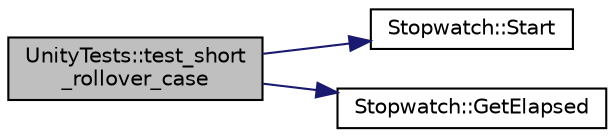 digraph "UnityTests::test_short_rollover_case"
{
  edge [fontname="Helvetica",fontsize="10",labelfontname="Helvetica",labelfontsize="10"];
  node [fontname="Helvetica",fontsize="10",shape=record];
  rankdir="LR";
  Node1 [label="UnityTests::test_short\l_rollover_case",height=0.2,width=0.4,color="black", fillcolor="grey75", style="filled" fontcolor="black"];
  Node1 -> Node2 [color="midnightblue",fontsize="10",style="solid",fontname="Helvetica"];
  Node2 [label="Stopwatch::Start",height=0.2,width=0.4,color="black", fillcolor="white", style="filled",URL="$classStopwatch.html#a63bb2ac4b01812050ff443f5379a7868",tooltip="Start timing."];
  Node1 -> Node3 [color="midnightblue",fontsize="10",style="solid",fontname="Helvetica"];
  Node3 [label="Stopwatch::GetElapsed",height=0.2,width=0.4,color="black", fillcolor="white", style="filled",URL="$classStopwatch.html#a5ba74808ebc42b599504d6761fcceaa7",tooltip="Get current stopwatch time (when started)."];
}

